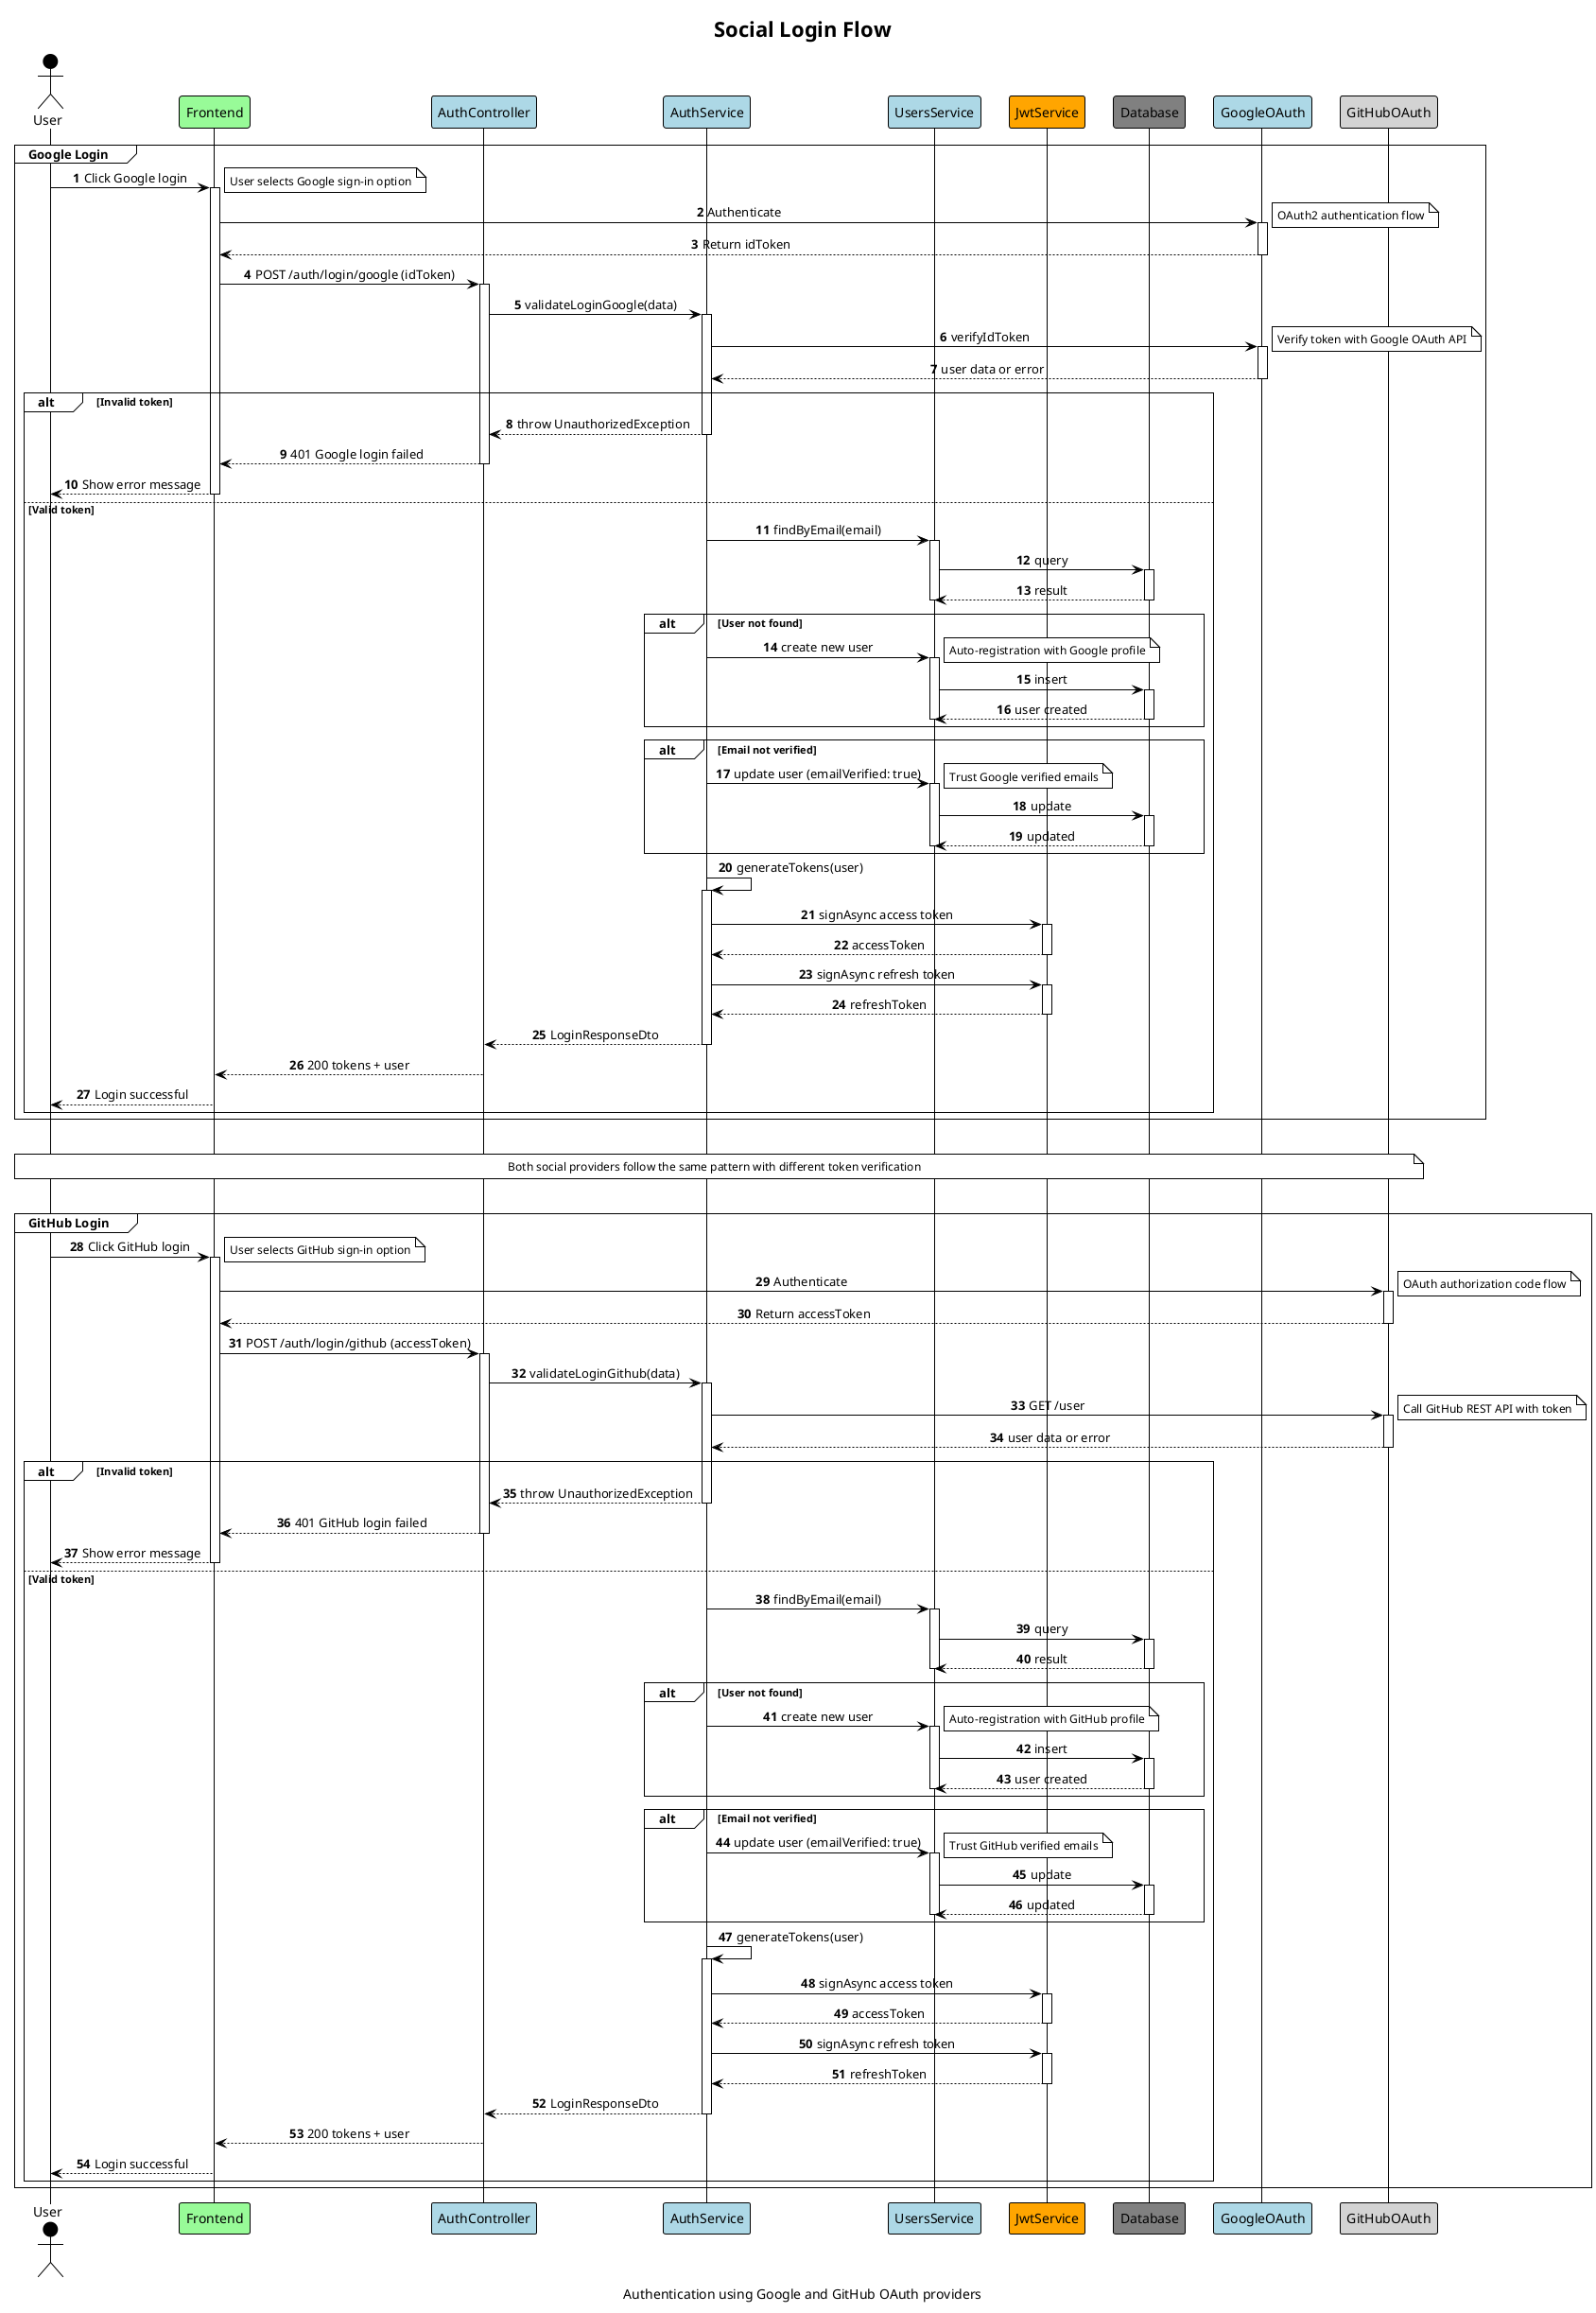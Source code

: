 @startuml Social Login Flow
!theme plain
skinparam sequenceMessageAlign center
skinparam maxMessageSize 250
skinparam noteFontSize 12
skinparam BoxPadding 10

autonumber

title Social Login Flow
caption Authentication using Google and GitHub OAuth providers

actor User #Black
participant "Frontend" as FE #PaleGreen
participant "AuthController" as AC #LightBlue
participant "AuthService" as AS #LightBlue
participant "UsersService" as US #LightBlue
participant "JwtService" as JWT #Orange
participant "Database" as DB #Gray
participant "GoogleOAuth" as Google #LightBlue
participant "GitHubOAuth" as GitHub #LightGray

' Google Login Flow
group Google Login
    User -> FE ++ : Click Google login
    note right: User selects Google sign-in option

    FE -> Google ++ : Authenticate
    note right: OAuth2 authentication flow
    return Return idToken

    FE -> AC ++ : POST /auth/login/google (idToken)
    AC -> AS ++ : validateLoginGoogle(data)

    AS -> Google ++ : verifyIdToken
    note right: Verify token with Google OAuth API
    return user data or error

    alt Invalid token
        AS --> AC -- : throw UnauthorizedException
        AC --> FE -- : 401 Google login failed
        FE --> User -- : Show error message
    else Valid token
        AS -> US ++ : findByEmail(email)
        US -> DB ++ : query
        return result
        deactivate US

        alt User not found
            AS -> US ++ : create new user
            note right: Auto-registration with Google profile
            US -> DB ++ : insert
            return user created
            deactivate US
        end

        alt Email not verified
            AS -> US ++ : update user (emailVerified: true)
            note right: Trust Google verified emails
            US -> DB ++ : update
            return updated
            deactivate US
        end

        AS -> AS ++ : generateTokens(user)

        AS -> JWT ++ : signAsync access token
        return accessToken

        AS -> JWT ++ : signAsync refresh token
        return refreshToken

        AS --> AC -- : LoginResponseDto
        AC --> FE -- : 200 tokens + user
        FE --> User -- : Login successful
    end
end

|||
note across: Both social providers follow the same pattern with different token verification
|||

' GitHub Login Flow
group GitHub Login
    User -> FE ++ : Click GitHub login
    note right: User selects GitHub sign-in option

    FE -> GitHub ++ : Authenticate
    note right: OAuth authorization code flow
    return Return accessToken

    FE -> AC ++ : POST /auth/login/github (accessToken)
    AC -> AS ++ : validateLoginGithub(data)

    AS -> GitHub ++ : GET /user
    note right: Call GitHub REST API with token
    return user data or error

    alt Invalid token
        AS --> AC -- : throw UnauthorizedException
        AC --> FE -- : 401 GitHub login failed
        FE --> User -- : Show error message
    else Valid token
        AS -> US ++ : findByEmail(email)
        US -> DB ++ : query
        return result
        deactivate US

        alt User not found
            AS -> US ++ : create new user
            note right: Auto-registration with GitHub profile
            US -> DB ++ : insert
            return user created
            deactivate US
        end

        alt Email not verified
            AS -> US ++ : update user (emailVerified: true)
            note right: Trust GitHub verified emails
            US -> DB ++ : update
            return updated
            deactivate US
        end

        AS -> AS ++ : generateTokens(user)

        AS -> JWT ++ : signAsync access token
        return accessToken

        AS -> JWT ++ : signAsync refresh token
        return refreshToken

        AS --> AC -- : LoginResponseDto
        AC --> FE -- : 200 tokens + user
        FE --> User -- : Login successful
    end
end

@enduml
